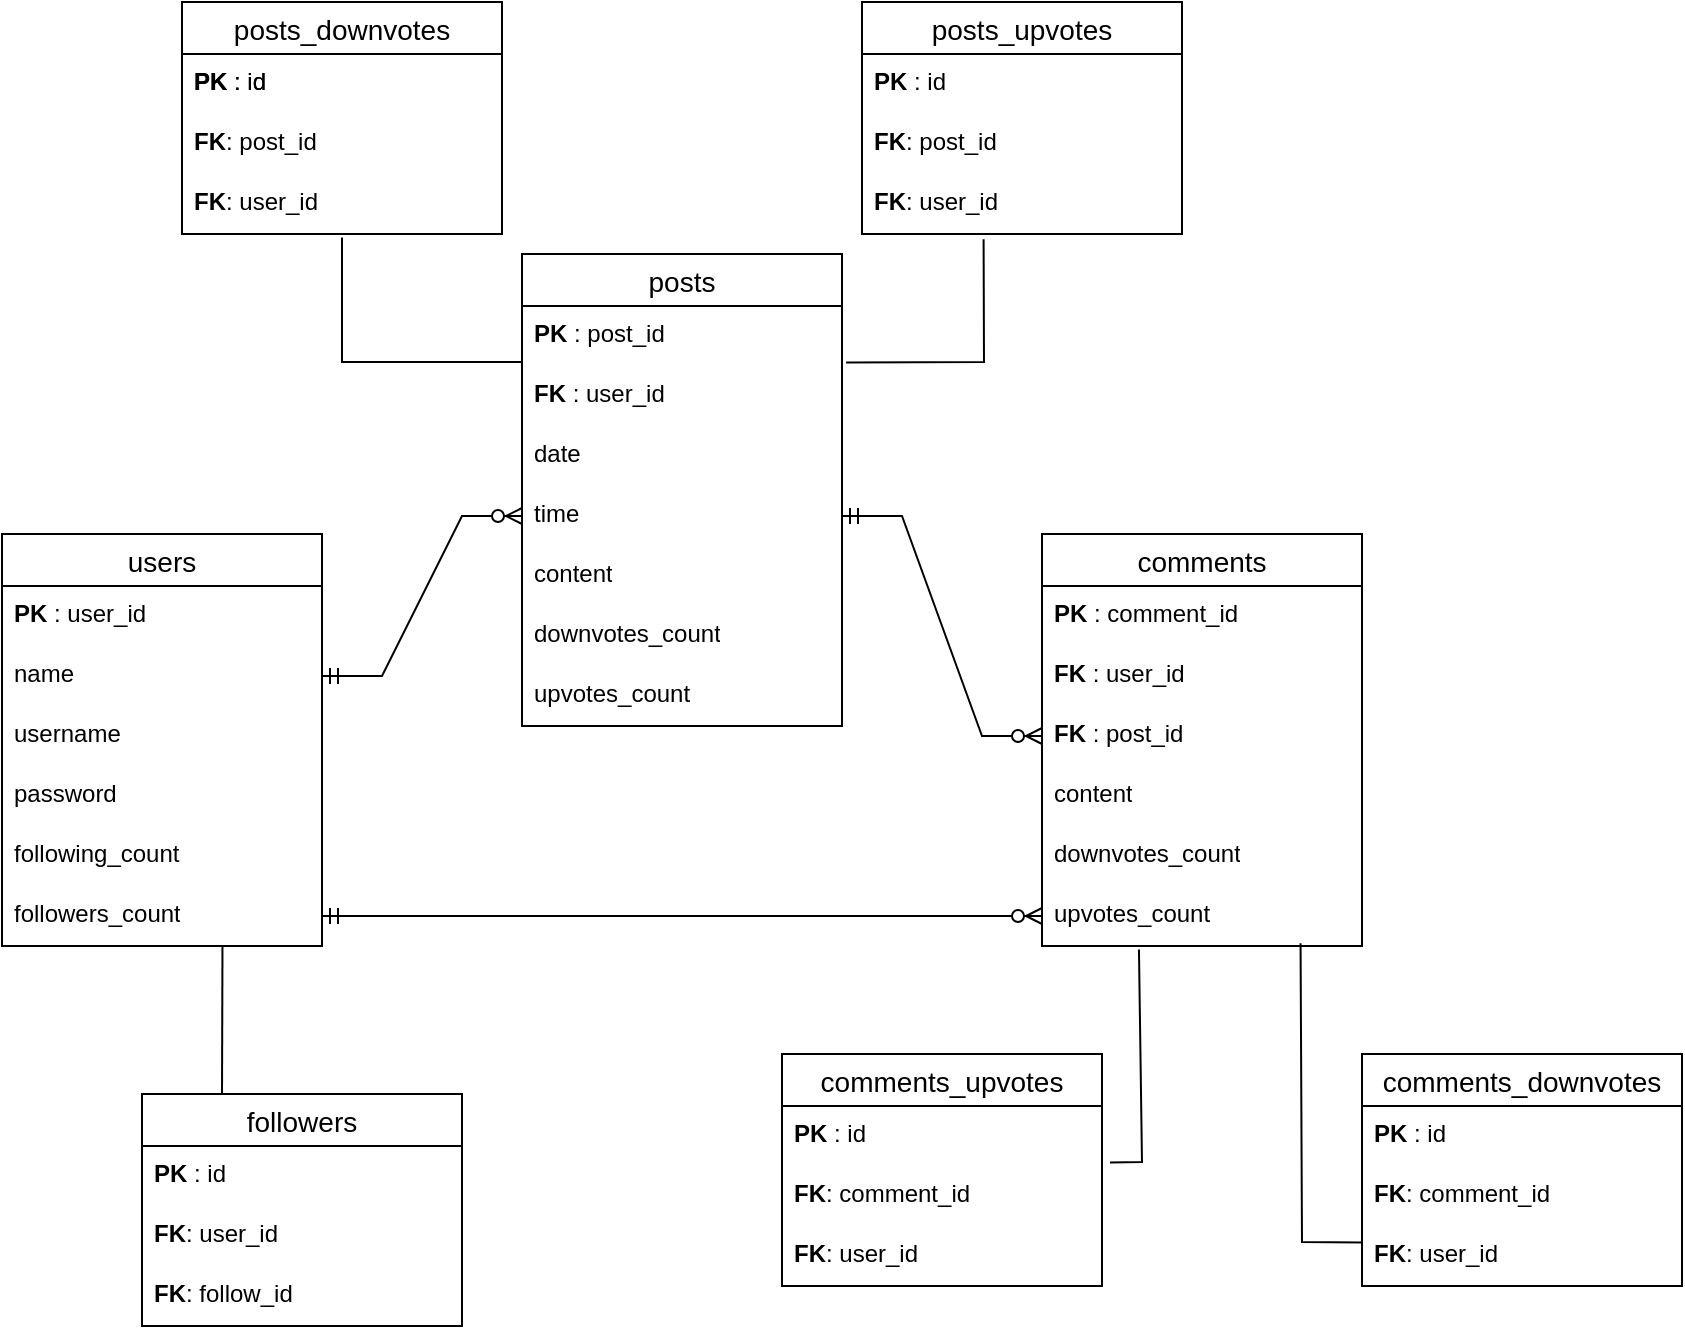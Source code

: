 <mxfile version="21.2.3" type="github">
  <diagram name="Page-1" id="qC0jd2THo4Uq4PKYpMBE">
    <mxGraphModel dx="1050" dy="581" grid="1" gridSize="10" guides="1" tooltips="1" connect="1" arrows="1" fold="1" page="1" pageScale="1" pageWidth="850" pageHeight="1100" math="0" shadow="0">
      <root>
        <mxCell id="0" />
        <mxCell id="1" parent="0" />
        <mxCell id="M1IJO4Q2bFPd83yvvyf--1" value="posts_upvotes" style="swimlane;fontStyle=0;childLayout=stackLayout;horizontal=1;startSize=26;horizontalStack=0;resizeParent=1;resizeParentMax=0;resizeLast=0;collapsible=1;marginBottom=0;align=center;fontSize=14;" parent="1" vertex="1">
          <mxGeometry x="470" y="40" width="160" height="116" as="geometry" />
        </mxCell>
        <mxCell id="M1IJO4Q2bFPd83yvvyf--2" value="PK &lt;span style=&quot;font-weight: normal;&quot;&gt;: id&lt;/span&gt;" style="text;strokeColor=none;fillColor=none;spacingLeft=4;spacingRight=4;overflow=hidden;rotatable=0;points=[[0,0.5],[1,0.5]];portConstraint=eastwest;fontSize=12;whiteSpace=wrap;html=1;fontStyle=1" parent="M1IJO4Q2bFPd83yvvyf--1" vertex="1">
          <mxGeometry y="26" width="160" height="30" as="geometry" />
        </mxCell>
        <mxCell id="M1IJO4Q2bFPd83yvvyf--3" value="&lt;b&gt;FK&lt;/b&gt;: post_id" style="text;strokeColor=none;fillColor=none;spacingLeft=4;spacingRight=4;overflow=hidden;rotatable=0;points=[[0,0.5],[1,0.5]];portConstraint=eastwest;fontSize=12;whiteSpace=wrap;html=1;" parent="M1IJO4Q2bFPd83yvvyf--1" vertex="1">
          <mxGeometry y="56" width="160" height="30" as="geometry" />
        </mxCell>
        <mxCell id="M1IJO4Q2bFPd83yvvyf--4" value="&lt;b&gt;FK&lt;/b&gt;: user_id" style="text;strokeColor=none;fillColor=none;spacingLeft=4;spacingRight=4;overflow=hidden;rotatable=0;points=[[0,0.5],[1,0.5]];portConstraint=eastwest;fontSize=12;whiteSpace=wrap;html=1;" parent="M1IJO4Q2bFPd83yvvyf--1" vertex="1">
          <mxGeometry y="86" width="160" height="30" as="geometry" />
        </mxCell>
        <mxCell id="M1IJO4Q2bFPd83yvvyf--5" value="posts_downvotes" style="swimlane;fontStyle=0;childLayout=stackLayout;horizontal=1;startSize=26;horizontalStack=0;resizeParent=1;resizeParentMax=0;resizeLast=0;collapsible=1;marginBottom=0;align=center;fontSize=14;" parent="1" vertex="1">
          <mxGeometry x="130" y="40" width="160" height="116" as="geometry" />
        </mxCell>
        <mxCell id="M1IJO4Q2bFPd83yvvyf--6" value="PK &lt;span style=&quot;font-weight: normal;&quot;&gt;: id&lt;/span&gt;" style="text;strokeColor=none;fillColor=none;spacingLeft=4;spacingRight=4;overflow=hidden;rotatable=0;points=[[0,0.5],[1,0.5]];portConstraint=eastwest;fontSize=12;whiteSpace=wrap;html=1;fontStyle=1" parent="M1IJO4Q2bFPd83yvvyf--5" vertex="1">
          <mxGeometry y="26" width="160" height="30" as="geometry" />
        </mxCell>
        <mxCell id="M1IJO4Q2bFPd83yvvyf--7" value="&lt;b&gt;FK&lt;/b&gt;: post_id" style="text;strokeColor=none;fillColor=none;spacingLeft=4;spacingRight=4;overflow=hidden;rotatable=0;points=[[0,0.5],[1,0.5]];portConstraint=eastwest;fontSize=12;whiteSpace=wrap;html=1;" parent="M1IJO4Q2bFPd83yvvyf--5" vertex="1">
          <mxGeometry y="56" width="160" height="30" as="geometry" />
        </mxCell>
        <mxCell id="M1IJO4Q2bFPd83yvvyf--8" value="&lt;b&gt;FK&lt;/b&gt;: user_id" style="text;strokeColor=none;fillColor=none;spacingLeft=4;spacingRight=4;overflow=hidden;rotatable=0;points=[[0,0.5],[1,0.5]];portConstraint=eastwest;fontSize=12;whiteSpace=wrap;html=1;" parent="M1IJO4Q2bFPd83yvvyf--5" vertex="1">
          <mxGeometry y="86" width="160" height="30" as="geometry" />
        </mxCell>
        <mxCell id="M1IJO4Q2bFPd83yvvyf--9" value="comments_upvotes" style="swimlane;fontStyle=0;childLayout=stackLayout;horizontal=1;startSize=26;horizontalStack=0;resizeParent=1;resizeParentMax=0;resizeLast=0;collapsible=1;marginBottom=0;align=center;fontSize=14;" parent="1" vertex="1">
          <mxGeometry x="430" y="566" width="160" height="116" as="geometry" />
        </mxCell>
        <mxCell id="M1IJO4Q2bFPd83yvvyf--10" value="PK &lt;span style=&quot;font-weight: normal;&quot;&gt;: id&lt;/span&gt;" style="text;strokeColor=none;fillColor=none;spacingLeft=4;spacingRight=4;overflow=hidden;rotatable=0;points=[[0,0.5],[1,0.5]];portConstraint=eastwest;fontSize=12;whiteSpace=wrap;html=1;fontStyle=1" parent="M1IJO4Q2bFPd83yvvyf--9" vertex="1">
          <mxGeometry y="26" width="160" height="30" as="geometry" />
        </mxCell>
        <mxCell id="M1IJO4Q2bFPd83yvvyf--11" value="&lt;b&gt;FK&lt;/b&gt;: comment_id" style="text;strokeColor=none;fillColor=none;spacingLeft=4;spacingRight=4;overflow=hidden;rotatable=0;points=[[0,0.5],[1,0.5]];portConstraint=eastwest;fontSize=12;whiteSpace=wrap;html=1;" parent="M1IJO4Q2bFPd83yvvyf--9" vertex="1">
          <mxGeometry y="56" width="160" height="30" as="geometry" />
        </mxCell>
        <mxCell id="M1IJO4Q2bFPd83yvvyf--12" value="&lt;b&gt;FK&lt;/b&gt;: user_id" style="text;strokeColor=none;fillColor=none;spacingLeft=4;spacingRight=4;overflow=hidden;rotatable=0;points=[[0,0.5],[1,0.5]];portConstraint=eastwest;fontSize=12;whiteSpace=wrap;html=1;" parent="M1IJO4Q2bFPd83yvvyf--9" vertex="1">
          <mxGeometry y="86" width="160" height="30" as="geometry" />
        </mxCell>
        <mxCell id="M1IJO4Q2bFPd83yvvyf--13" value="followers" style="swimlane;fontStyle=0;childLayout=stackLayout;horizontal=1;startSize=26;horizontalStack=0;resizeParent=1;resizeParentMax=0;resizeLast=0;collapsible=1;marginBottom=0;align=center;fontSize=14;" parent="1" vertex="1">
          <mxGeometry x="110" y="586" width="160" height="116" as="geometry">
            <mxRectangle x="290" y="-220" width="100" height="30" as="alternateBounds" />
          </mxGeometry>
        </mxCell>
        <mxCell id="M1IJO4Q2bFPd83yvvyf--14" value="PK &lt;span style=&quot;font-weight: normal;&quot;&gt;: id&lt;/span&gt;" style="text;strokeColor=none;fillColor=none;spacingLeft=4;spacingRight=4;overflow=hidden;rotatable=0;points=[[0,0.5],[1,0.5]];portConstraint=eastwest;fontSize=12;whiteSpace=wrap;html=1;fontStyle=1" parent="M1IJO4Q2bFPd83yvvyf--13" vertex="1">
          <mxGeometry y="26" width="160" height="30" as="geometry" />
        </mxCell>
        <mxCell id="M1IJO4Q2bFPd83yvvyf--15" value="&lt;b&gt;FK&lt;/b&gt;: user_id" style="text;strokeColor=none;fillColor=none;spacingLeft=4;spacingRight=4;overflow=hidden;rotatable=0;points=[[0,0.5],[1,0.5]];portConstraint=eastwest;fontSize=12;whiteSpace=wrap;html=1;" parent="M1IJO4Q2bFPd83yvvyf--13" vertex="1">
          <mxGeometry y="56" width="160" height="30" as="geometry" />
        </mxCell>
        <mxCell id="M1IJO4Q2bFPd83yvvyf--16" value="&lt;b&gt;FK&lt;/b&gt;: follow_id" style="text;strokeColor=none;fillColor=none;spacingLeft=4;spacingRight=4;overflow=hidden;rotatable=0;points=[[0,0.5],[1,0.5]];portConstraint=eastwest;fontSize=12;whiteSpace=wrap;html=1;" parent="M1IJO4Q2bFPd83yvvyf--13" vertex="1">
          <mxGeometry y="86" width="160" height="30" as="geometry" />
        </mxCell>
        <mxCell id="M1IJO4Q2bFPd83yvvyf--17" value="users" style="swimlane;fontStyle=0;childLayout=stackLayout;horizontal=1;startSize=26;horizontalStack=0;resizeParent=1;resizeParentMax=0;resizeLast=0;collapsible=1;marginBottom=0;align=center;fontSize=14;" parent="1" vertex="1">
          <mxGeometry x="40" y="306" width="160" height="206" as="geometry">
            <mxRectangle x="180" y="820" width="70" height="30" as="alternateBounds" />
          </mxGeometry>
        </mxCell>
        <mxCell id="M1IJO4Q2bFPd83yvvyf--18" value="&lt;b&gt;PK&lt;/b&gt;&amp;nbsp;: user_id" style="text;strokeColor=none;fillColor=none;spacingLeft=4;spacingRight=4;overflow=hidden;rotatable=0;points=[[0,0.5],[1,0.5]];portConstraint=eastwest;fontSize=12;whiteSpace=wrap;html=1;" parent="M1IJO4Q2bFPd83yvvyf--17" vertex="1">
          <mxGeometry y="26" width="160" height="30" as="geometry" />
        </mxCell>
        <mxCell id="M1IJO4Q2bFPd83yvvyf--19" value="name" style="text;strokeColor=none;fillColor=none;spacingLeft=4;spacingRight=4;overflow=hidden;rotatable=0;points=[[0,0.5],[1,0.5]];portConstraint=eastwest;fontSize=12;whiteSpace=wrap;html=1;" parent="M1IJO4Q2bFPd83yvvyf--17" vertex="1">
          <mxGeometry y="56" width="160" height="30" as="geometry" />
        </mxCell>
        <mxCell id="M1IJO4Q2bFPd83yvvyf--20" value="username" style="text;strokeColor=none;fillColor=none;spacingLeft=4;spacingRight=4;overflow=hidden;rotatable=0;points=[[0,0.5],[1,0.5]];portConstraint=eastwest;fontSize=12;whiteSpace=wrap;html=1;" parent="M1IJO4Q2bFPd83yvvyf--17" vertex="1">
          <mxGeometry y="86" width="160" height="30" as="geometry" />
        </mxCell>
        <mxCell id="M1IJO4Q2bFPd83yvvyf--21" value="password" style="text;strokeColor=none;fillColor=none;spacingLeft=4;spacingRight=4;overflow=hidden;rotatable=0;points=[[0,0.5],[1,0.5]];portConstraint=eastwest;fontSize=12;whiteSpace=wrap;html=1;" parent="M1IJO4Q2bFPd83yvvyf--17" vertex="1">
          <mxGeometry y="116" width="160" height="30" as="geometry" />
        </mxCell>
        <mxCell id="M1IJO4Q2bFPd83yvvyf--22" value="following_count" style="text;strokeColor=none;fillColor=none;spacingLeft=4;spacingRight=4;overflow=hidden;rotatable=0;points=[[0,0.5],[1,0.5]];portConstraint=eastwest;fontSize=12;whiteSpace=wrap;html=1;" parent="M1IJO4Q2bFPd83yvvyf--17" vertex="1">
          <mxGeometry y="146" width="160" height="30" as="geometry" />
        </mxCell>
        <mxCell id="M1IJO4Q2bFPd83yvvyf--23" value="followers_count" style="text;strokeColor=none;fillColor=none;spacingLeft=4;spacingRight=4;overflow=hidden;rotatable=0;points=[[0,0.5],[1,0.5]];portConstraint=eastwest;fontSize=12;whiteSpace=wrap;html=1;" parent="M1IJO4Q2bFPd83yvvyf--17" vertex="1">
          <mxGeometry y="176" width="160" height="30" as="geometry" />
        </mxCell>
        <mxCell id="M1IJO4Q2bFPd83yvvyf--24" value="posts" style="swimlane;fontStyle=0;childLayout=stackLayout;horizontal=1;startSize=26;horizontalStack=0;resizeParent=1;resizeParentMax=0;resizeLast=0;collapsible=1;marginBottom=0;align=center;fontSize=14;" parent="1" vertex="1">
          <mxGeometry x="300" y="166" width="160" height="236" as="geometry">
            <mxRectangle x="180" y="820" width="70" height="30" as="alternateBounds" />
          </mxGeometry>
        </mxCell>
        <mxCell id="M1IJO4Q2bFPd83yvvyf--25" value="&lt;b&gt;PK&lt;/b&gt;&amp;nbsp;: post_id" style="text;strokeColor=none;fillColor=none;spacingLeft=4;spacingRight=4;overflow=hidden;rotatable=0;points=[[0,0.5],[1,0.5]];portConstraint=eastwest;fontSize=12;whiteSpace=wrap;html=1;" parent="M1IJO4Q2bFPd83yvvyf--24" vertex="1">
          <mxGeometry y="26" width="160" height="30" as="geometry" />
        </mxCell>
        <mxCell id="M1IJO4Q2bFPd83yvvyf--26" value="&lt;b&gt;FK &lt;/b&gt;: user_id" style="text;strokeColor=none;fillColor=none;spacingLeft=4;spacingRight=4;overflow=hidden;rotatable=0;points=[[0,0.5],[1,0.5]];portConstraint=eastwest;fontSize=12;whiteSpace=wrap;html=1;" parent="M1IJO4Q2bFPd83yvvyf--24" vertex="1">
          <mxGeometry y="56" width="160" height="30" as="geometry" />
        </mxCell>
        <mxCell id="M1IJO4Q2bFPd83yvvyf--27" value="date" style="text;strokeColor=none;fillColor=none;spacingLeft=4;spacingRight=4;overflow=hidden;rotatable=0;points=[[0,0.5],[1,0.5]];portConstraint=eastwest;fontSize=12;whiteSpace=wrap;html=1;" parent="M1IJO4Q2bFPd83yvvyf--24" vertex="1">
          <mxGeometry y="86" width="160" height="30" as="geometry" />
        </mxCell>
        <mxCell id="M1IJO4Q2bFPd83yvvyf--28" value="time" style="text;strokeColor=none;fillColor=none;spacingLeft=4;spacingRight=4;overflow=hidden;rotatable=0;points=[[0,0.5],[1,0.5]];portConstraint=eastwest;fontSize=12;whiteSpace=wrap;html=1;" parent="M1IJO4Q2bFPd83yvvyf--24" vertex="1">
          <mxGeometry y="116" width="160" height="30" as="geometry" />
        </mxCell>
        <mxCell id="M1IJO4Q2bFPd83yvvyf--29" value="content" style="text;strokeColor=none;fillColor=none;spacingLeft=4;spacingRight=4;overflow=hidden;rotatable=0;points=[[0,0.5],[1,0.5]];portConstraint=eastwest;fontSize=12;whiteSpace=wrap;html=1;" parent="M1IJO4Q2bFPd83yvvyf--24" vertex="1">
          <mxGeometry y="146" width="160" height="30" as="geometry" />
        </mxCell>
        <mxCell id="M1IJO4Q2bFPd83yvvyf--30" value="downvotes_count" style="text;strokeColor=none;fillColor=none;spacingLeft=4;spacingRight=4;overflow=hidden;rotatable=0;points=[[0,0.5],[1,0.5]];portConstraint=eastwest;fontSize=12;whiteSpace=wrap;html=1;" parent="M1IJO4Q2bFPd83yvvyf--24" vertex="1">
          <mxGeometry y="176" width="160" height="30" as="geometry" />
        </mxCell>
        <mxCell id="M1IJO4Q2bFPd83yvvyf--31" value="upvotes_count" style="text;strokeColor=none;fillColor=none;spacingLeft=4;spacingRight=4;overflow=hidden;rotatable=0;points=[[0,0.5],[1,0.5]];portConstraint=eastwest;fontSize=12;whiteSpace=wrap;html=1;" parent="M1IJO4Q2bFPd83yvvyf--24" vertex="1">
          <mxGeometry y="206" width="160" height="30" as="geometry" />
        </mxCell>
        <mxCell id="M1IJO4Q2bFPd83yvvyf--32" value="comments" style="swimlane;fontStyle=0;childLayout=stackLayout;horizontal=1;startSize=26;horizontalStack=0;resizeParent=1;resizeParentMax=0;resizeLast=0;collapsible=1;marginBottom=0;align=center;fontSize=14;" parent="1" vertex="1">
          <mxGeometry x="560" y="306" width="160" height="206" as="geometry">
            <mxRectangle x="180" y="820" width="70" height="30" as="alternateBounds" />
          </mxGeometry>
        </mxCell>
        <mxCell id="M1IJO4Q2bFPd83yvvyf--33" value="&lt;b&gt;PK&lt;/b&gt;&amp;nbsp;: comment_id" style="text;strokeColor=none;fillColor=none;spacingLeft=4;spacingRight=4;overflow=hidden;rotatable=0;points=[[0,0.5],[1,0.5]];portConstraint=eastwest;fontSize=12;whiteSpace=wrap;html=1;" parent="M1IJO4Q2bFPd83yvvyf--32" vertex="1">
          <mxGeometry y="26" width="160" height="30" as="geometry" />
        </mxCell>
        <mxCell id="M1IJO4Q2bFPd83yvvyf--34" value="&lt;b&gt;FK&lt;/b&gt; : user_id" style="text;strokeColor=none;fillColor=none;spacingLeft=4;spacingRight=4;overflow=hidden;rotatable=0;points=[[0,0.5],[1,0.5]];portConstraint=eastwest;fontSize=12;whiteSpace=wrap;html=1;" parent="M1IJO4Q2bFPd83yvvyf--32" vertex="1">
          <mxGeometry y="56" width="160" height="30" as="geometry" />
        </mxCell>
        <mxCell id="M1IJO4Q2bFPd83yvvyf--35" value="&lt;b&gt;FK &lt;/b&gt;: post_id" style="text;strokeColor=none;fillColor=none;spacingLeft=4;spacingRight=4;overflow=hidden;rotatable=0;points=[[0,0.5],[1,0.5]];portConstraint=eastwest;fontSize=12;whiteSpace=wrap;html=1;" parent="M1IJO4Q2bFPd83yvvyf--32" vertex="1">
          <mxGeometry y="86" width="160" height="30" as="geometry" />
        </mxCell>
        <mxCell id="M1IJO4Q2bFPd83yvvyf--36" value="content" style="text;strokeColor=none;fillColor=none;spacingLeft=4;spacingRight=4;overflow=hidden;rotatable=0;points=[[0,0.5],[1,0.5]];portConstraint=eastwest;fontSize=12;whiteSpace=wrap;html=1;" parent="M1IJO4Q2bFPd83yvvyf--32" vertex="1">
          <mxGeometry y="116" width="160" height="30" as="geometry" />
        </mxCell>
        <mxCell id="M1IJO4Q2bFPd83yvvyf--37" value="downvotes_count" style="text;strokeColor=none;fillColor=none;spacingLeft=4;spacingRight=4;overflow=hidden;rotatable=0;points=[[0,0.5],[1,0.5]];portConstraint=eastwest;fontSize=12;whiteSpace=wrap;html=1;" parent="M1IJO4Q2bFPd83yvvyf--32" vertex="1">
          <mxGeometry y="146" width="160" height="30" as="geometry" />
        </mxCell>
        <mxCell id="M1IJO4Q2bFPd83yvvyf--38" value="upvotes_count" style="text;strokeColor=none;fillColor=none;spacingLeft=4;spacingRight=4;overflow=hidden;rotatable=0;points=[[0,0.5],[1,0.5]];portConstraint=eastwest;fontSize=12;whiteSpace=wrap;html=1;" parent="M1IJO4Q2bFPd83yvvyf--32" vertex="1">
          <mxGeometry y="176" width="160" height="30" as="geometry" />
        </mxCell>
        <mxCell id="M1IJO4Q2bFPd83yvvyf--39" value="comments_downvotes" style="swimlane;fontStyle=0;childLayout=stackLayout;horizontal=1;startSize=26;horizontalStack=0;resizeParent=1;resizeParentMax=0;resizeLast=0;collapsible=1;marginBottom=0;align=center;fontSize=14;" parent="1" vertex="1">
          <mxGeometry x="720" y="566" width="160" height="116" as="geometry" />
        </mxCell>
        <mxCell id="M1IJO4Q2bFPd83yvvyf--40" value="PK &lt;span style=&quot;font-weight: normal;&quot;&gt;: id&lt;/span&gt;" style="text;strokeColor=none;fillColor=none;spacingLeft=4;spacingRight=4;overflow=hidden;rotatable=0;points=[[0,0.5],[1,0.5]];portConstraint=eastwest;fontSize=12;whiteSpace=wrap;html=1;fontStyle=1" parent="M1IJO4Q2bFPd83yvvyf--39" vertex="1">
          <mxGeometry y="26" width="160" height="30" as="geometry" />
        </mxCell>
        <mxCell id="M1IJO4Q2bFPd83yvvyf--41" value="&lt;b&gt;FK&lt;/b&gt;: comment_id" style="text;strokeColor=none;fillColor=none;spacingLeft=4;spacingRight=4;overflow=hidden;rotatable=0;points=[[0,0.5],[1,0.5]];portConstraint=eastwest;fontSize=12;whiteSpace=wrap;html=1;" parent="M1IJO4Q2bFPd83yvvyf--39" vertex="1">
          <mxGeometry y="56" width="160" height="30" as="geometry" />
        </mxCell>
        <mxCell id="M1IJO4Q2bFPd83yvvyf--42" value="&lt;b&gt;FK&lt;/b&gt;: user_id" style="text;strokeColor=none;fillColor=none;spacingLeft=4;spacingRight=4;overflow=hidden;rotatable=0;points=[[0,0.5],[1,0.5]];portConstraint=eastwest;fontSize=12;whiteSpace=wrap;html=1;" parent="M1IJO4Q2bFPd83yvvyf--39" vertex="1">
          <mxGeometry y="86" width="160" height="30" as="geometry" />
        </mxCell>
        <mxCell id="M1IJO4Q2bFPd83yvvyf--43" value="" style="endArrow=none;html=1;rounded=0;entryX=0.25;entryY=0;entryDx=0;entryDy=0;exitX=0.689;exitY=0.997;exitDx=0;exitDy=0;exitPerimeter=0;" parent="1" source="M1IJO4Q2bFPd83yvvyf--23" target="M1IJO4Q2bFPd83yvvyf--13" edge="1">
          <mxGeometry relative="1" as="geometry">
            <mxPoint x="150" y="516" as="sourcePoint" />
            <mxPoint x="220" y="316" as="targetPoint" />
          </mxGeometry>
        </mxCell>
        <mxCell id="M1IJO4Q2bFPd83yvvyf--44" value="PK &lt;span style=&quot;font-weight: normal;&quot;&gt;: id&lt;/span&gt;" style="text;strokeColor=none;fillColor=none;spacingLeft=4;spacingRight=4;overflow=hidden;rotatable=0;points=[[0,0.5],[1,0.5]];portConstraint=eastwest;fontSize=12;whiteSpace=wrap;html=1;fontStyle=1" parent="1" vertex="1">
          <mxGeometry x="130" y="66" width="160" height="30" as="geometry" />
        </mxCell>
        <mxCell id="M1IJO4Q2bFPd83yvvyf--45" value="" style="endArrow=none;html=1;rounded=0;entryX=0.38;entryY=1.087;entryDx=0;entryDy=0;entryPerimeter=0;exitX=1.013;exitY=-0.06;exitDx=0;exitDy=0;exitPerimeter=0;" parent="1" source="M1IJO4Q2bFPd83yvvyf--26" target="M1IJO4Q2bFPd83yvvyf--4" edge="1">
          <mxGeometry relative="1" as="geometry">
            <mxPoint x="190" y="350" as="sourcePoint" />
            <mxPoint x="350" y="350" as="targetPoint" />
            <Array as="points">
              <mxPoint x="531" y="220" />
            </Array>
          </mxGeometry>
        </mxCell>
        <mxCell id="M1IJO4Q2bFPd83yvvyf--46" value="" style="endArrow=none;html=1;rounded=0;exitX=0.5;exitY=1.06;exitDx=0;exitDy=0;exitPerimeter=0;" parent="1" source="M1IJO4Q2bFPd83yvvyf--8" edge="1">
          <mxGeometry relative="1" as="geometry">
            <mxPoint x="190" y="350" as="sourcePoint" />
            <mxPoint x="300" y="220" as="targetPoint" />
            <Array as="points">
              <mxPoint x="210" y="220" />
            </Array>
          </mxGeometry>
        </mxCell>
        <mxCell id="M1IJO4Q2bFPd83yvvyf--47" value="" style="endArrow=none;html=1;rounded=0;entryX=0.303;entryY=1.06;entryDx=0;entryDy=0;entryPerimeter=0;exitX=1.025;exitY=-0.06;exitDx=0;exitDy=0;exitPerimeter=0;" parent="1" source="M1IJO4Q2bFPd83yvvyf--11" target="M1IJO4Q2bFPd83yvvyf--38" edge="1">
          <mxGeometry relative="1" as="geometry">
            <mxPoint x="190" y="350" as="sourcePoint" />
            <mxPoint x="350" y="350" as="targetPoint" />
            <Array as="points">
              <mxPoint x="610" y="620" />
            </Array>
          </mxGeometry>
        </mxCell>
        <mxCell id="M1IJO4Q2bFPd83yvvyf--48" value="" style="endArrow=none;html=1;rounded=0;exitX=0.808;exitY=0.953;exitDx=0;exitDy=0;exitPerimeter=0;entryX=0.003;entryY=0.273;entryDx=0;entryDy=0;entryPerimeter=0;" parent="1" source="M1IJO4Q2bFPd83yvvyf--38" target="M1IJO4Q2bFPd83yvvyf--42" edge="1">
          <mxGeometry relative="1" as="geometry">
            <mxPoint x="190" y="570" as="sourcePoint" />
            <mxPoint x="350" y="570" as="targetPoint" />
            <Array as="points">
              <mxPoint x="690" y="660" />
            </Array>
          </mxGeometry>
        </mxCell>
        <mxCell id="M1IJO4Q2bFPd83yvvyf--49" value="" style="edgeStyle=entityRelationEdgeStyle;fontSize=12;html=1;endArrow=ERzeroToMany;startArrow=ERmandOne;rounded=0;exitX=1;exitY=0.5;exitDx=0;exitDy=0;entryX=0;entryY=0.5;entryDx=0;entryDy=0;" parent="1" source="M1IJO4Q2bFPd83yvvyf--23" target="M1IJO4Q2bFPd83yvvyf--38" edge="1">
          <mxGeometry width="100" height="100" relative="1" as="geometry">
            <mxPoint x="400" y="510" as="sourcePoint" />
            <mxPoint x="500" y="410" as="targetPoint" />
          </mxGeometry>
        </mxCell>
        <mxCell id="M1IJO4Q2bFPd83yvvyf--50" value="" style="edgeStyle=entityRelationEdgeStyle;fontSize=12;html=1;endArrow=ERzeroToMany;startArrow=ERmandOne;rounded=0;exitX=1;exitY=0.5;exitDx=0;exitDy=0;entryX=0;entryY=0.5;entryDx=0;entryDy=0;" parent="1" source="M1IJO4Q2bFPd83yvvyf--19" target="M1IJO4Q2bFPd83yvvyf--28" edge="1">
          <mxGeometry width="100" height="100" relative="1" as="geometry">
            <mxPoint x="400" y="510" as="sourcePoint" />
            <mxPoint x="500" y="410" as="targetPoint" />
          </mxGeometry>
        </mxCell>
        <mxCell id="M1IJO4Q2bFPd83yvvyf--51" value="" style="edgeStyle=entityRelationEdgeStyle;fontSize=12;html=1;endArrow=ERzeroToMany;startArrow=ERmandOne;rounded=0;exitX=1;exitY=0.5;exitDx=0;exitDy=0;entryX=0;entryY=0.5;entryDx=0;entryDy=0;" parent="1" source="M1IJO4Q2bFPd83yvvyf--28" target="M1IJO4Q2bFPd83yvvyf--35" edge="1">
          <mxGeometry width="100" height="100" relative="1" as="geometry">
            <mxPoint x="400" y="510" as="sourcePoint" />
            <mxPoint x="500" y="410" as="targetPoint" />
          </mxGeometry>
        </mxCell>
      </root>
    </mxGraphModel>
  </diagram>
</mxfile>
